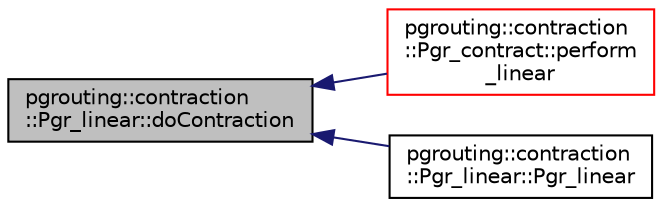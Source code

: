 digraph "pgrouting::contraction::Pgr_linear::doContraction"
{
  edge [fontname="Helvetica",fontsize="10",labelfontname="Helvetica",labelfontsize="10"];
  node [fontname="Helvetica",fontsize="10",shape=record];
  rankdir="LR";
  Node1 [label="pgrouting::contraction\l::Pgr_linear::doContraction",height=0.2,width=0.4,color="black", fillcolor="grey75", style="filled", fontcolor="black"];
  Node1 -> Node2 [dir="back",color="midnightblue",fontsize="10",style="solid",fontname="Helvetica"];
  Node2 [label="pgrouting::contraction\l::Pgr_contract::perform\l_linear",height=0.2,width=0.4,color="red", fillcolor="white", style="filled",URL="$classpgrouting_1_1contraction_1_1Pgr__contract.html#ab1f56df3c39aa3993c3805696e808779"];
  Node1 -> Node3 [dir="back",color="midnightblue",fontsize="10",style="solid",fontname="Helvetica"];
  Node3 [label="pgrouting::contraction\l::Pgr_linear::Pgr_linear",height=0.2,width=0.4,color="black", fillcolor="white", style="filled",URL="$classpgrouting_1_1contraction_1_1Pgr__linear.html#a36a36248ed6c0d1e901d893d33797f5b"];
}
